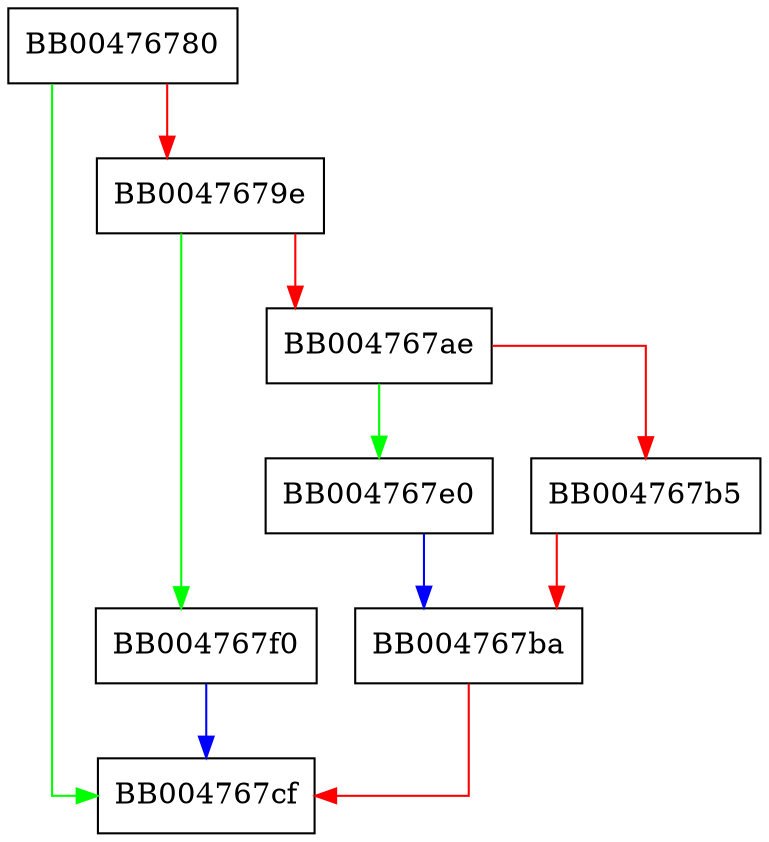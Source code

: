 digraph BIO_new_ssl {
  node [shape="box"];
  graph [splines=ortho];
  BB00476780 -> BB004767cf [color="green"];
  BB00476780 -> BB0047679e [color="red"];
  BB0047679e -> BB004767f0 [color="green"];
  BB0047679e -> BB004767ae [color="red"];
  BB004767ae -> BB004767e0 [color="green"];
  BB004767ae -> BB004767b5 [color="red"];
  BB004767b5 -> BB004767ba [color="red"];
  BB004767ba -> BB004767cf [color="red"];
  BB004767e0 -> BB004767ba [color="blue"];
  BB004767f0 -> BB004767cf [color="blue"];
}